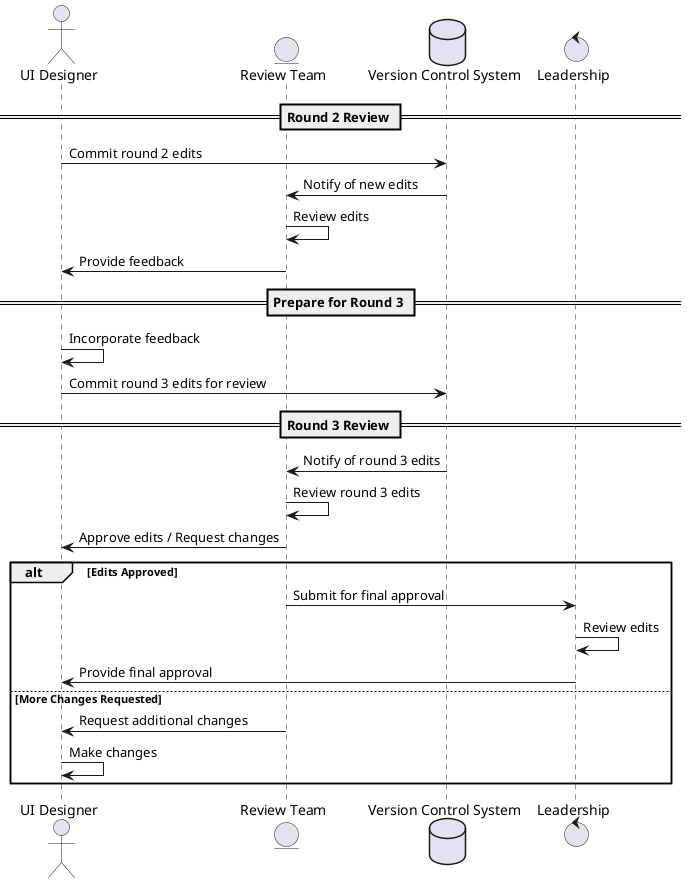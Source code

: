 @startuml
actor UI_Designer as "UI Designer"
entity Review_Team as "Review Team"
database Version_Control as "Version Control System"
control Leadership as "Leadership"

== Round 2 Review ==
UI_Designer -> Version_Control : Commit round 2 edits
Version_Control -> Review_Team : Notify of new edits
Review_Team -> Review_Team : Review edits
Review_Team -> UI_Designer : Provide feedback

== Prepare for Round 3 ==
UI_Designer -> UI_Designer : Incorporate feedback
UI_Designer -> Version_Control : Commit round 3 edits for review

== Round 3 Review ==
Version_Control -> Review_Team : Notify of round 3 edits
Review_Team -> Review_Team : Review round 3 edits
Review_Team -> UI_Designer : Approve edits / Request changes

alt Edits Approved
    Review_Team -> Leadership : Submit for final approval
    Leadership -> Leadership : Review edits
    Leadership -> UI_Designer : Provide final approval
else More Changes Requested
    Review_Team -> UI_Designer : Request additional changes
    UI_Designer -> UI_Designer : Make changes
end

@enduml